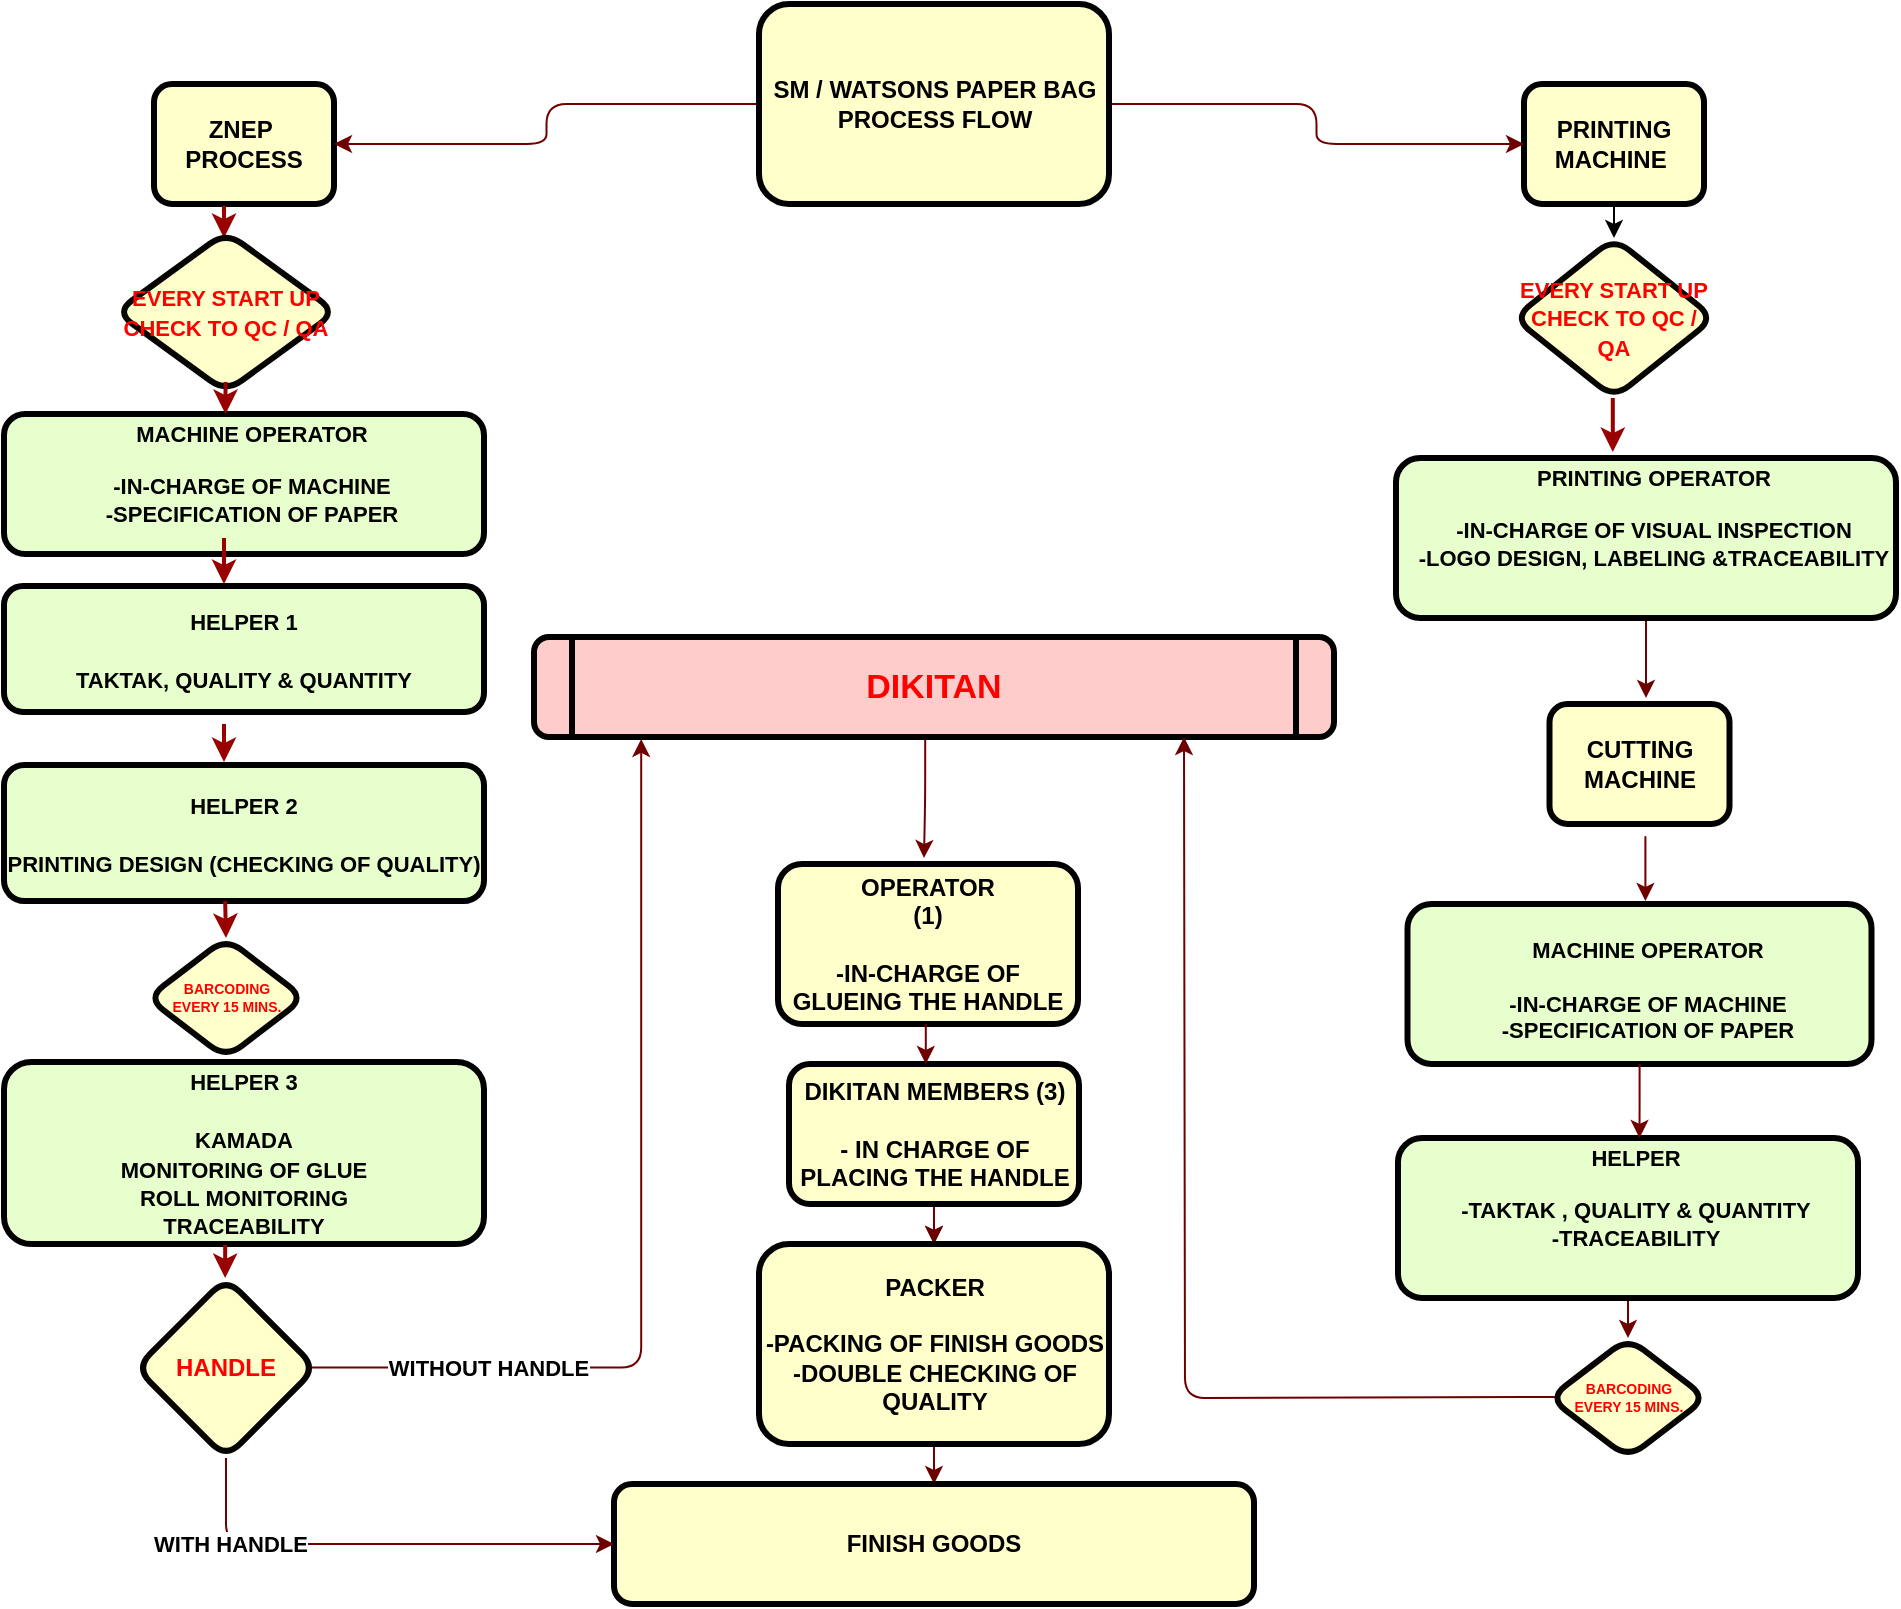 <mxfile version="22.0.8" type="github" pages="2">
  <diagram name="Page-1" id="c7558073-3199-34d8-9f00-42111426c3f3">
    <mxGraphModel dx="2427" dy="1185" grid="1" gridSize="10" guides="1" tooltips="1" connect="1" arrows="1" fold="1" page="1" pageScale="1" pageWidth="1169" pageHeight="827" background="none" math="0" shadow="0">
      <root>
        <mxCell id="0" />
        <mxCell id="1" parent="0" />
        <mxCell id="2" value="&lt;p style=&quot;margin: 0px; margin-top: 4px; text-align: center; text-decoration: underline;&quot;&gt;&lt;/p&gt;&lt;p style=&quot;margin: 0px 0px 0px 8px; font-size: 11px;&quot;&gt;&lt;font style=&quot;font-size: 11px;&quot;&gt;MACHINE OPERATOR&lt;/font&gt;&lt;/p&gt;&lt;p style=&quot;margin: 0px 0px 0px 8px; font-size: 11px;&quot;&gt;&lt;font style=&quot;font-size: 11px;&quot;&gt;&lt;br&gt;&lt;/font&gt;&lt;/p&gt;&lt;p style=&quot;margin: 0px 0px 0px 8px; font-size: 11px;&quot;&gt;&lt;font style=&quot;font-size: 11px;&quot;&gt;-IN-CHARGE OF MACHINE&lt;/font&gt;&lt;/p&gt;&lt;p style=&quot;margin: 0px 0px 0px 8px; font-size: 11px;&quot;&gt;&lt;font style=&quot;font-size: 11px;&quot;&gt;-SPECIFICATION OF PAPER&lt;/font&gt;&lt;/p&gt;" style="verticalAlign=middle;align=center;overflow=fill;fontSize=12;fontFamily=Helvetica;html=1;rounded=1;fontStyle=1;strokeWidth=3;fillColor=#E6FFCC;" parent="1" vertex="1">
          <mxGeometry x="120" y="208" width="240" height="70" as="geometry" />
        </mxCell>
        <mxCell id="3" value="ZNEP  PROCESS" style="whiteSpace=wrap;align=center;verticalAlign=middle;fontStyle=1;strokeWidth=3;fillColor=#FFFFCC;rounded=1;" parent="1" vertex="1">
          <mxGeometry x="195" y="43" width="90" height="60" as="geometry" />
        </mxCell>
        <mxCell id="4" value="CUTTING MACHINE" style="whiteSpace=wrap;align=center;verticalAlign=middle;fontStyle=1;strokeWidth=3;fillColor=#FFFFCC;rounded=1;" parent="1" vertex="1">
          <mxGeometry x="892.75" y="353" width="90" height="60" as="geometry" />
        </mxCell>
        <mxCell id="iKJz074x3ROtZk8jrcuP-200" value="" style="edgeStyle=orthogonalEdgeStyle;rounded=1;orthogonalLoop=1;jettySize=auto;html=1;" edge="1" parent="1" source="12" target="iKJz074x3ROtZk8jrcuP-175">
          <mxGeometry relative="1" as="geometry">
            <Array as="points">
              <mxPoint x="925" y="120" />
              <mxPoint x="925" y="120" />
            </Array>
          </mxGeometry>
        </mxCell>
        <mxCell id="12" value="PRINTING MACHINE " style="whiteSpace=wrap;align=center;verticalAlign=middle;fontStyle=1;strokeWidth=3;fillColor=#FFFFCC;rounded=1;" parent="1" vertex="1">
          <mxGeometry x="880" y="43.0" width="90" height="60" as="geometry" />
        </mxCell>
        <mxCell id="-iRqJuTAIOvWbcfGrKug-102" value="&lt;font style=&quot;font-size: 11px;&quot;&gt;HELPER 1&lt;br&gt;&lt;br&gt;TAKTAK, QUALITY &amp;amp; QUANTITY&lt;/font&gt;" style="whiteSpace=wrap;html=1;fillColor=#E6FFCC;rounded=1;fontStyle=1;strokeWidth=3;" vertex="1" parent="1">
          <mxGeometry x="120" y="294" width="240" height="63" as="geometry" />
        </mxCell>
        <mxCell id="-iRqJuTAIOvWbcfGrKug-104" value="&lt;font style=&quot;font-size: 11px;&quot;&gt;HELPER 2&lt;br&gt;&lt;br&gt;PRINTING DESIGN (CHECKING OF QUALITY)&lt;/font&gt;" style="whiteSpace=wrap;html=1;fillColor=#E6FFCC;rounded=1;fontStyle=1;strokeWidth=3;" vertex="1" parent="1">
          <mxGeometry x="120" y="383.5" width="240" height="68" as="geometry" />
        </mxCell>
        <mxCell id="iKJz074x3ROtZk8jrcuP-160" style="edgeStyle=orthogonalEdgeStyle;rounded=1;orthogonalLoop=1;jettySize=auto;html=1;fillColor=#a20025;strokeColor=#6F0000;exitX=0.957;exitY=0.497;exitDx=0;exitDy=0;exitPerimeter=0;entryX=0.134;entryY=1.019;entryDx=0;entryDy=0;entryPerimeter=0;" edge="1" parent="1" source="iKJz074x3ROtZk8jrcuP-185" target="5">
          <mxGeometry relative="1" as="geometry">
            <mxPoint x="440" y="280" as="targetPoint" />
            <mxPoint x="380" y="510" as="sourcePoint" />
          </mxGeometry>
        </mxCell>
        <mxCell id="iKJz074x3ROtZk8jrcuP-188" value="&lt;b&gt;WITHOUT HANDLE&lt;/b&gt;" style="edgeLabel;html=1;align=center;verticalAlign=middle;resizable=0;points=[];" vertex="1" connectable="0" parent="iKJz074x3ROtZk8jrcuP-160">
          <mxGeometry x="-0.625" relative="1" as="geometry">
            <mxPoint as="offset" />
          </mxGeometry>
        </mxCell>
        <mxCell id="-iRqJuTAIOvWbcfGrKug-109" value="&lt;font style=&quot;font-size: 11px;&quot;&gt;HELPER 3&lt;br&gt;&lt;br&gt;KAMADA&lt;br&gt;MONITORING OF GLUE&lt;br&gt;ROLL MONITORING&lt;br&gt;TRACEABILITY&lt;br&gt;&lt;/font&gt;" style="whiteSpace=wrap;html=1;fillColor=#E6FFCC;rounded=1;fontStyle=1;strokeWidth=3;" vertex="1" parent="1">
          <mxGeometry x="120" y="532" width="240" height="91" as="geometry" />
        </mxCell>
        <mxCell id="-iRqJuTAIOvWbcfGrKug-110" value="" style="edgeStyle=none;noEdgeStyle=1;strokeColor=#990000;strokeWidth=2;rounded=1;" edge="1" parent="1">
          <mxGeometry width="100" height="100" relative="1" as="geometry">
            <mxPoint x="924.47" y="141" as="sourcePoint" />
            <mxPoint x="924.47" y="168" as="targetPoint" />
          </mxGeometry>
        </mxCell>
        <mxCell id="iKJz074x3ROtZk8jrcuP-238" style="edgeStyle=orthogonalEdgeStyle;rounded=1;orthogonalLoop=1;jettySize=auto;html=1;fillColor=#a20025;strokeColor=#6F0000;" edge="1" parent="1" source="-iRqJuTAIOvWbcfGrKug-111">
          <mxGeometry relative="1" as="geometry">
            <mxPoint x="941" y="350" as="targetPoint" />
          </mxGeometry>
        </mxCell>
        <mxCell id="-iRqJuTAIOvWbcfGrKug-111" value="&lt;p style=&quot;margin: 0px; margin-top: 4px; text-align: center; text-decoration: underline;&quot;&gt;&lt;/p&gt;&lt;p style=&quot;margin: 0px 0px 0px 8px; font-size: 11px;&quot;&gt;&lt;span style=&quot;background-color: initial;&quot;&gt;PRINTING OPERATOR&lt;/span&gt;&lt;br&gt;&lt;/p&gt;&lt;p style=&quot;margin: 0px 0px 0px 8px; font-size: 11px;&quot;&gt;&lt;font style=&quot;font-size: 11px;&quot;&gt;&lt;br&gt;&lt;/font&gt;&lt;/p&gt;&lt;p style=&quot;margin: 0px 0px 0px 8px; font-size: 11px;&quot;&gt;&lt;font style=&quot;font-size: 11px;&quot;&gt;-IN-CHARGE OF VISUAL INSPECTION&lt;/font&gt;&lt;/p&gt;&lt;p style=&quot;margin: 0px 0px 0px 8px; font-size: 11px;&quot;&gt;&lt;font style=&quot;font-size: 11px;&quot;&gt;-LOGO DESIGN, LABELING &amp;amp;TRACEABILITY&lt;/font&gt;&lt;/p&gt;&lt;p style=&quot;margin: 0px 0px 0px 8px; font-size: 11px;&quot;&gt;&lt;font style=&quot;font-size: 11px;&quot;&gt;&lt;br&gt;&lt;/font&gt;&lt;/p&gt;" style="verticalAlign=middle;align=center;overflow=fill;fontSize=12;fontFamily=Helvetica;html=1;rounded=1;fontStyle=1;strokeWidth=3;fillColor=#E6FFCC;" vertex="1" parent="1">
          <mxGeometry x="816" y="230" width="250" height="80" as="geometry" />
        </mxCell>
        <mxCell id="-iRqJuTAIOvWbcfGrKug-116" value="&lt;p style=&quot;margin: 0px; margin-top: 4px; text-align: center; text-decoration: underline;&quot;&gt;&lt;/p&gt;&lt;p style=&quot;margin: 0px 0px 0px 8px; font-size: 11px;&quot;&gt;&lt;font style=&quot;font-size: 11px;&quot;&gt;&lt;br&gt;&lt;/font&gt;&lt;/p&gt;&lt;p style=&quot;margin: 0px 0px 0px 8px; font-size: 11px;&quot;&gt;&lt;font style=&quot;font-size: 11px;&quot;&gt;MACHINE OPERATOR&lt;/font&gt;&lt;/p&gt;&lt;p style=&quot;margin: 0px 0px 0px 8px; font-size: 11px;&quot;&gt;&lt;font style=&quot;font-size: 11px;&quot;&gt;&lt;br&gt;&lt;/font&gt;&lt;/p&gt;&lt;p style=&quot;margin: 0px 0px 0px 8px; font-size: 11px;&quot;&gt;&lt;font style=&quot;font-size: 11px;&quot;&gt;-IN-CHARGE OF MACHINE&lt;/font&gt;&lt;/p&gt;&lt;p style=&quot;margin: 0px 0px 0px 8px; font-size: 11px;&quot;&gt;&lt;font style=&quot;font-size: 11px;&quot;&gt;-SPECIFICATION OF PAPER&lt;/font&gt;&lt;/p&gt;&lt;p style=&quot;margin: 0px 0px 0px 8px; font-size: 11px;&quot;&gt;&lt;font style=&quot;font-size: 11px;&quot;&gt;&lt;br&gt;&lt;/font&gt;&lt;/p&gt;" style="verticalAlign=middle;align=center;overflow=fill;fontSize=12;fontFamily=Helvetica;html=1;rounded=1;fontStyle=1;strokeWidth=3;fillColor=#E6FFCC;" vertex="1" parent="1">
          <mxGeometry x="821.75" y="453" width="232" height="80" as="geometry" />
        </mxCell>
        <mxCell id="iKJz074x3ROtZk8jrcuP-228" style="edgeStyle=orthogonalEdgeStyle;rounded=1;orthogonalLoop=1;jettySize=auto;html=1;fillColor=#a20025;strokeColor=#6F0000;" edge="1" parent="1" source="-iRqJuTAIOvWbcfGrKug-120">
          <mxGeometry relative="1" as="geometry">
            <mxPoint x="932" y="670" as="targetPoint" />
          </mxGeometry>
        </mxCell>
        <mxCell id="-iRqJuTAIOvWbcfGrKug-120" value="&lt;p style=&quot;margin: 0px; margin-top: 4px; text-align: center; text-decoration: underline;&quot;&gt;&lt;/p&gt;&lt;p style=&quot;margin: 0px 0px 0px 8px; font-size: 11px;&quot;&gt;HELPER&lt;/p&gt;&lt;p style=&quot;margin: 0px 0px 0px 8px; font-size: 11px;&quot;&gt;&lt;font style=&quot;font-size: 11px;&quot;&gt;&lt;br&gt;&lt;/font&gt;&lt;/p&gt;&lt;p style=&quot;margin: 0px 0px 0px 8px; font-size: 11px;&quot;&gt;-TAKTAK , QUALITY &amp;amp; QUANTITY&lt;/p&gt;&lt;p style=&quot;margin: 0px 0px 0px 8px; font-size: 11px;&quot;&gt;-TRACEABILITY&lt;/p&gt;" style="verticalAlign=middle;align=center;overflow=fill;fontSize=12;fontFamily=Helvetica;html=1;rounded=1;fontStyle=1;strokeWidth=3;fillColor=#E6FFCC;" vertex="1" parent="1">
          <mxGeometry x="817" y="570" width="230" height="80" as="geometry" />
        </mxCell>
        <mxCell id="iKJz074x3ROtZk8jrcuP-149" value="" style="edgeStyle=orthogonalEdgeStyle;rounded=1;orthogonalLoop=1;jettySize=auto;html=1;fillColor=#a20025;strokeColor=#6F0000;exitX=0.489;exitY=0.982;exitDx=0;exitDy=0;exitPerimeter=0;" edge="1" parent="1" source="5">
          <mxGeometry relative="1" as="geometry">
            <mxPoint x="680" y="271.5" as="sourcePoint" />
            <mxPoint x="580" y="430" as="targetPoint" />
          </mxGeometry>
        </mxCell>
        <mxCell id="5" value="DIKITAN" style="shape=process;whiteSpace=wrap;align=center;verticalAlign=middle;size=0.048;fontStyle=1;strokeWidth=3;fillColor=#FFCCCC;fontSize=17;rounded=1;fontColor=#FF0000;" parent="1" vertex="1">
          <mxGeometry x="385.0" y="319.5" width="400" height="50" as="geometry" />
        </mxCell>
        <mxCell id="-iRqJuTAIOvWbcfGrKug-132" value="" style="edgeStyle=none;noEdgeStyle=1;strokeColor=#990000;strokeWidth=2;rounded=1;" edge="1" parent="1">
          <mxGeometry width="100" height="100" relative="1" as="geometry">
            <mxPoint x="230" y="104" as="sourcePoint" />
            <mxPoint x="230" y="120" as="targetPoint" />
          </mxGeometry>
        </mxCell>
        <mxCell id="-iRqJuTAIOvWbcfGrKug-133" value="" style="edgeStyle=none;noEdgeStyle=1;strokeColor=#990000;strokeWidth=2;rounded=1;" edge="1" parent="1">
          <mxGeometry width="100" height="100" relative="1" as="geometry">
            <mxPoint x="230" y="270" as="sourcePoint" />
            <mxPoint x="230" y="293" as="targetPoint" />
          </mxGeometry>
        </mxCell>
        <mxCell id="-iRqJuTAIOvWbcfGrKug-135" value="" style="edgeStyle=none;noEdgeStyle=1;strokeColor=#990000;strokeWidth=2;rounded=1;" edge="1" parent="1">
          <mxGeometry width="100" height="100" relative="1" as="geometry">
            <mxPoint x="230" y="363" as="sourcePoint" />
            <mxPoint x="230" y="382" as="targetPoint" />
          </mxGeometry>
        </mxCell>
        <mxCell id="-iRqJuTAIOvWbcfGrKug-136" value="" style="edgeStyle=none;noEdgeStyle=1;strokeColor=#990000;strokeWidth=2;exitX=0.458;exitY=1.029;exitDx=0;exitDy=0;exitPerimeter=0;rounded=1;" edge="1" parent="1">
          <mxGeometry width="100" height="100" relative="1" as="geometry">
            <mxPoint x="230.58" y="451.502" as="sourcePoint" />
            <mxPoint x="231" y="470" as="targetPoint" />
          </mxGeometry>
        </mxCell>
        <mxCell id="-iRqJuTAIOvWbcfGrKug-155" value="OPERATOR&#xa;(1)&#xa;&#xa;-IN-CHARGE OF GLUEING THE HANDLE" style="whiteSpace=wrap;align=center;verticalAlign=middle;fontStyle=1;strokeWidth=3;fillColor=#FFFFCC;rounded=1;" vertex="1" parent="1">
          <mxGeometry x="507" y="433" width="150" height="80" as="geometry" />
        </mxCell>
        <mxCell id="iKJz074x3ROtZk8jrcuP-152" value="" style="edgeStyle=orthogonalEdgeStyle;rounded=1;orthogonalLoop=1;jettySize=auto;html=1;" edge="1" parent="1" source="iKJz074x3ROtZk8jrcuP-145" target="iKJz074x3ROtZk8jrcuP-150">
          <mxGeometry relative="1" as="geometry" />
        </mxCell>
        <mxCell id="iKJz074x3ROtZk8jrcuP-153" value="" style="edgeStyle=orthogonalEdgeStyle;rounded=1;orthogonalLoop=1;jettySize=auto;html=1;fillColor=#a20025;strokeColor=#6F0000;" edge="1" parent="1" source="iKJz074x3ROtZk8jrcuP-145" target="iKJz074x3ROtZk8jrcuP-150">
          <mxGeometry relative="1" as="geometry" />
        </mxCell>
        <mxCell id="iKJz074x3ROtZk8jrcuP-145" value="DIKITAN MEMBERS (3)&lt;br&gt;&lt;br&gt;- IN CHARGE OF PLACING THE HANDLE" style="whiteSpace=wrap;html=1;fillColor=#FFFFCC;fontStyle=1;strokeWidth=3;rounded=1;" vertex="1" parent="1">
          <mxGeometry x="512.5" y="533" width="145" height="70" as="geometry" />
        </mxCell>
        <mxCell id="iKJz074x3ROtZk8jrcuP-168" value="" style="edgeStyle=orthogonalEdgeStyle;rounded=1;orthogonalLoop=1;jettySize=auto;html=1;fillColor=#a20025;strokeColor=#6F0000;" edge="1" parent="1" source="iKJz074x3ROtZk8jrcuP-150" target="iKJz074x3ROtZk8jrcuP-162">
          <mxGeometry relative="1" as="geometry" />
        </mxCell>
        <mxCell id="iKJz074x3ROtZk8jrcuP-150" value="PACKER&lt;br&gt;&lt;br&gt;-PACKING OF FINISH GOODS&lt;br&gt;-DOUBLE CHECKING OF QUALITY" style="whiteSpace=wrap;html=1;fillColor=#FFFFCC;fontStyle=1;strokeWidth=3;rounded=1;" vertex="1" parent="1">
          <mxGeometry x="497.5" y="623" width="175" height="100" as="geometry" />
        </mxCell>
        <mxCell id="iKJz074x3ROtZk8jrcuP-162" value="FINISH GOODS" style="whiteSpace=wrap;html=1;fillColor=#FFFFCC;fontStyle=1;strokeWidth=3;rounded=1;" vertex="1" parent="1">
          <mxGeometry x="425" y="743" width="320" height="60" as="geometry" />
        </mxCell>
        <mxCell id="iKJz074x3ROtZk8jrcuP-172" style="edgeStyle=orthogonalEdgeStyle;rounded=1;orthogonalLoop=1;jettySize=auto;html=1;fillColor=#a20025;strokeColor=#6F0000;" edge="1" parent="1" source="iKJz074x3ROtZk8jrcuP-169" target="12">
          <mxGeometry relative="1" as="geometry" />
        </mxCell>
        <mxCell id="iKJz074x3ROtZk8jrcuP-173" style="edgeStyle=orthogonalEdgeStyle;rounded=1;orthogonalLoop=1;jettySize=auto;html=1;fillColor=#a20025;strokeColor=#6F0000;" edge="1" parent="1" source="iKJz074x3ROtZk8jrcuP-169" target="3">
          <mxGeometry relative="1" as="geometry">
            <mxPoint x="290" y="113" as="targetPoint" />
          </mxGeometry>
        </mxCell>
        <mxCell id="iKJz074x3ROtZk8jrcuP-169" value="SM / WATSONS PAPER BAG PROCESS FLOW" style="whiteSpace=wrap;html=1;fillColor=#FFFFCC;fontStyle=1;strokeWidth=3;rounded=1;" vertex="1" parent="1">
          <mxGeometry x="497.5" y="3" width="175" height="100" as="geometry" />
        </mxCell>
        <mxCell id="iKJz074x3ROtZk8jrcuP-175" value="&lt;font style=&quot;font-size: 11px;&quot; color=&quot;#ff0000&quot;&gt;EVERY START UP CHECK TO QC / QA&lt;/font&gt;" style="rhombus;whiteSpace=wrap;html=1;rounded=1;fillColor=#FFFFCC;fontColor=#000000;strokeColor=#050400;strokeWidth=3;fontStyle=1" vertex="1" parent="1">
          <mxGeometry x="875" y="120" width="100" height="80" as="geometry" />
        </mxCell>
        <mxCell id="iKJz074x3ROtZk8jrcuP-184" value="" style="edgeStyle=none;noEdgeStyle=1;strokeColor=#990000;strokeWidth=2;rounded=1;jumpSize=6;" edge="1" parent="1">
          <mxGeometry width="100" height="100" relative="1" as="geometry">
            <mxPoint x="924.41" y="200" as="sourcePoint" />
            <mxPoint x="924.41" y="227" as="targetPoint" />
          </mxGeometry>
        </mxCell>
        <mxCell id="iKJz074x3ROtZk8jrcuP-185" value="&lt;font color=&quot;#ff0000&quot;&gt;HANDLE&lt;br&gt;&lt;/font&gt;" style="rhombus;whiteSpace=wrap;html=1;rounded=1;fillColor=#FFFFCC;fontColor=#000000;strokeColor=#050400;strokeWidth=3;fontStyle=1" vertex="1" parent="1">
          <mxGeometry x="186" y="640" width="90" height="90" as="geometry" />
        </mxCell>
        <mxCell id="iKJz074x3ROtZk8jrcuP-187" value="" style="edgeStyle=none;noEdgeStyle=1;strokeColor=#990000;strokeWidth=2;rounded=1;" edge="1" parent="1">
          <mxGeometry width="100" height="100" relative="1" as="geometry">
            <mxPoint x="230.58" y="623.5" as="sourcePoint" />
            <mxPoint x="230.58" y="640" as="targetPoint" />
          </mxGeometry>
        </mxCell>
        <mxCell id="iKJz074x3ROtZk8jrcuP-189" style="edgeStyle=orthogonalEdgeStyle;rounded=1;orthogonalLoop=1;jettySize=auto;html=1;fillColor=#a20025;strokeColor=#6F0000;exitX=0.5;exitY=1;exitDx=0;exitDy=0;entryX=0;entryY=0.5;entryDx=0;entryDy=0;" edge="1" parent="1" source="iKJz074x3ROtZk8jrcuP-185" target="iKJz074x3ROtZk8jrcuP-162">
          <mxGeometry relative="1" as="geometry">
            <mxPoint x="390" y="730" as="targetPoint" />
            <mxPoint x="277" y="658" as="sourcePoint" />
          </mxGeometry>
        </mxCell>
        <mxCell id="iKJz074x3ROtZk8jrcuP-190" value="WITH HANDLE" style="edgeLabel;html=1;align=center;verticalAlign=middle;resizable=0;points=[];fontStyle=1" vertex="1" connectable="0" parent="iKJz074x3ROtZk8jrcuP-189">
          <mxGeometry x="-0.625" relative="1" as="geometry">
            <mxPoint as="offset" />
          </mxGeometry>
        </mxCell>
        <mxCell id="iKJz074x3ROtZk8jrcuP-194" value="" style="edgeStyle=orthogonalEdgeStyle;rounded=1;orthogonalLoop=1;jettySize=auto;html=1;fillColor=#a20025;strokeColor=#6F0000;" edge="1" parent="1">
          <mxGeometry relative="1" as="geometry">
            <mxPoint x="580.9" y="513" as="sourcePoint" />
            <mxPoint x="580.9" y="533" as="targetPoint" />
          </mxGeometry>
        </mxCell>
        <mxCell id="iKJz074x3ROtZk8jrcuP-195" value="&lt;font style=&quot;font-size: 11px;&quot; color=&quot;#ff0000&quot;&gt;EVERY START UP CHECK TO QC / QA&lt;/font&gt;" style="rhombus;whiteSpace=wrap;html=1;rounded=1;fillColor=#FFFFCC;fontColor=#000000;strokeColor=#050400;strokeWidth=3;fontStyle=1" vertex="1" parent="1">
          <mxGeometry x="176" y="117" width="110" height="80" as="geometry" />
        </mxCell>
        <mxCell id="iKJz074x3ROtZk8jrcuP-209" value="" style="edgeStyle=none;noEdgeStyle=1;strokeColor=#990000;strokeWidth=2;rounded=1;" edge="1" parent="1">
          <mxGeometry width="100" height="100" relative="1" as="geometry">
            <mxPoint x="230.76" y="192" as="sourcePoint" />
            <mxPoint x="230.76" y="208" as="targetPoint" />
          </mxGeometry>
        </mxCell>
        <mxCell id="iKJz074x3ROtZk8jrcuP-210" value="&lt;font style=&quot;font-size: 7px;&quot; color=&quot;#ff0000&quot;&gt;BARCODING &lt;br style=&quot;font-size: 7px;&quot;&gt;EVERY 15 MINS.&lt;/font&gt;" style="rhombus;whiteSpace=wrap;html=1;rounded=1;fillColor=#FFFFCC;fontColor=#000000;strokeColor=#050400;strokeWidth=3;fontStyle=1;fontSize=7;" vertex="1" parent="1">
          <mxGeometry x="191.75" y="470" width="78.5" height="60" as="geometry" />
        </mxCell>
        <mxCell id="iKJz074x3ROtZk8jrcuP-240" style="edgeStyle=orthogonalEdgeStyle;rounded=1;orthogonalLoop=1;jettySize=auto;html=1;fillColor=#a20025;strokeColor=#6F0000;" edge="1" parent="1">
          <mxGeometry relative="1" as="geometry">
            <mxPoint x="710" y="369.5" as="targetPoint" />
            <mxPoint x="902.75" y="699.5" as="sourcePoint" />
          </mxGeometry>
        </mxCell>
        <mxCell id="iKJz074x3ROtZk8jrcuP-227" value="&lt;font style=&quot;font-size: 7px;&quot; color=&quot;#ff0000&quot;&gt;BARCODING &lt;br style=&quot;font-size: 7px;&quot;&gt;EVERY 15 MINS.&lt;/font&gt;" style="rhombus;whiteSpace=wrap;html=1;rounded=1;fillColor=#FFFFCC;fontColor=#000000;strokeColor=#050400;strokeWidth=3;fontStyle=1;fontSize=7;" vertex="1" parent="1">
          <mxGeometry x="892.75" y="670" width="78.5" height="60" as="geometry" />
        </mxCell>
        <mxCell id="iKJz074x3ROtZk8jrcuP-233" value="" style="edgeStyle=orthogonalEdgeStyle;rounded=1;orthogonalLoop=1;jettySize=auto;html=1;fillColor=#a20025;strokeColor=#6F0000;" edge="1" parent="1">
          <mxGeometry relative="1" as="geometry">
            <mxPoint x="940.71" y="434.5" as="sourcePoint" />
            <mxPoint x="940.71" y="451.5" as="targetPoint" />
            <Array as="points">
              <mxPoint x="940.71" y="414.5" />
              <mxPoint x="940.71" y="414.5" />
            </Array>
          </mxGeometry>
        </mxCell>
        <mxCell id="iKJz074x3ROtZk8jrcuP-239" style="edgeStyle=orthogonalEdgeStyle;rounded=1;orthogonalLoop=1;jettySize=auto;html=1;entryX=0.525;entryY=0;entryDx=0;entryDy=0;entryPerimeter=0;fillColor=#a20025;strokeColor=#6F0000;" edge="1" parent="1" source="-iRqJuTAIOvWbcfGrKug-116" target="-iRqJuTAIOvWbcfGrKug-120">
          <mxGeometry relative="1" as="geometry" />
        </mxCell>
      </root>
    </mxGraphModel>
  </diagram>
  <diagram id="n70uhynenjE3hO0enNpz" name="Page-2">
    <mxGraphModel dx="1335" dy="652" grid="1" gridSize="10" guides="1" tooltips="1" connect="1" arrows="1" fold="1" page="1" pageScale="1" pageWidth="827" pageHeight="1169" math="0" shadow="0">
      <root>
        <mxCell id="0" />
        <mxCell id="1" parent="0" />
      </root>
    </mxGraphModel>
  </diagram>
</mxfile>
